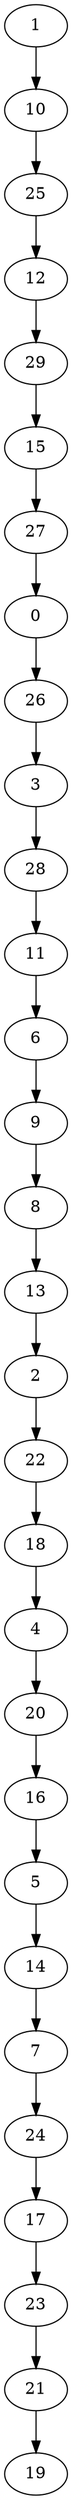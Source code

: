 digraph {
  0;
  1;
  2;
  3;
  4;
  5;
  6;
  7;
  8;
  9;
  10;
  11;
  12;
  13;
  14;
  15;
  16;
  17;
  18;
  19;
  20;
  21;
  22;
  23;
  24;
  25;
  26;
  27;
  28;
  29;
  1 -> 10;
  10 -> 25;
  25 -> 12;
  12 -> 29;
  29 -> 15;
  15 -> 27;
  27 -> 0;
  0 -> 26;
  26 -> 3;
  3 -> 28;
  28 -> 11;
  11 -> 6;
  6 -> 9;
  9 -> 8;
  8 -> 13;
  13 -> 2;
  2 -> 22;
  22 -> 18;
  18 -> 4;
  4 -> 20;
  20 -> 16;
  16 -> 5;
  5 -> 14;
  14 -> 7;
  7 -> 24;
  24 -> 17;
  17 -> 23;
  23 -> 21;
  21 -> 19;
}